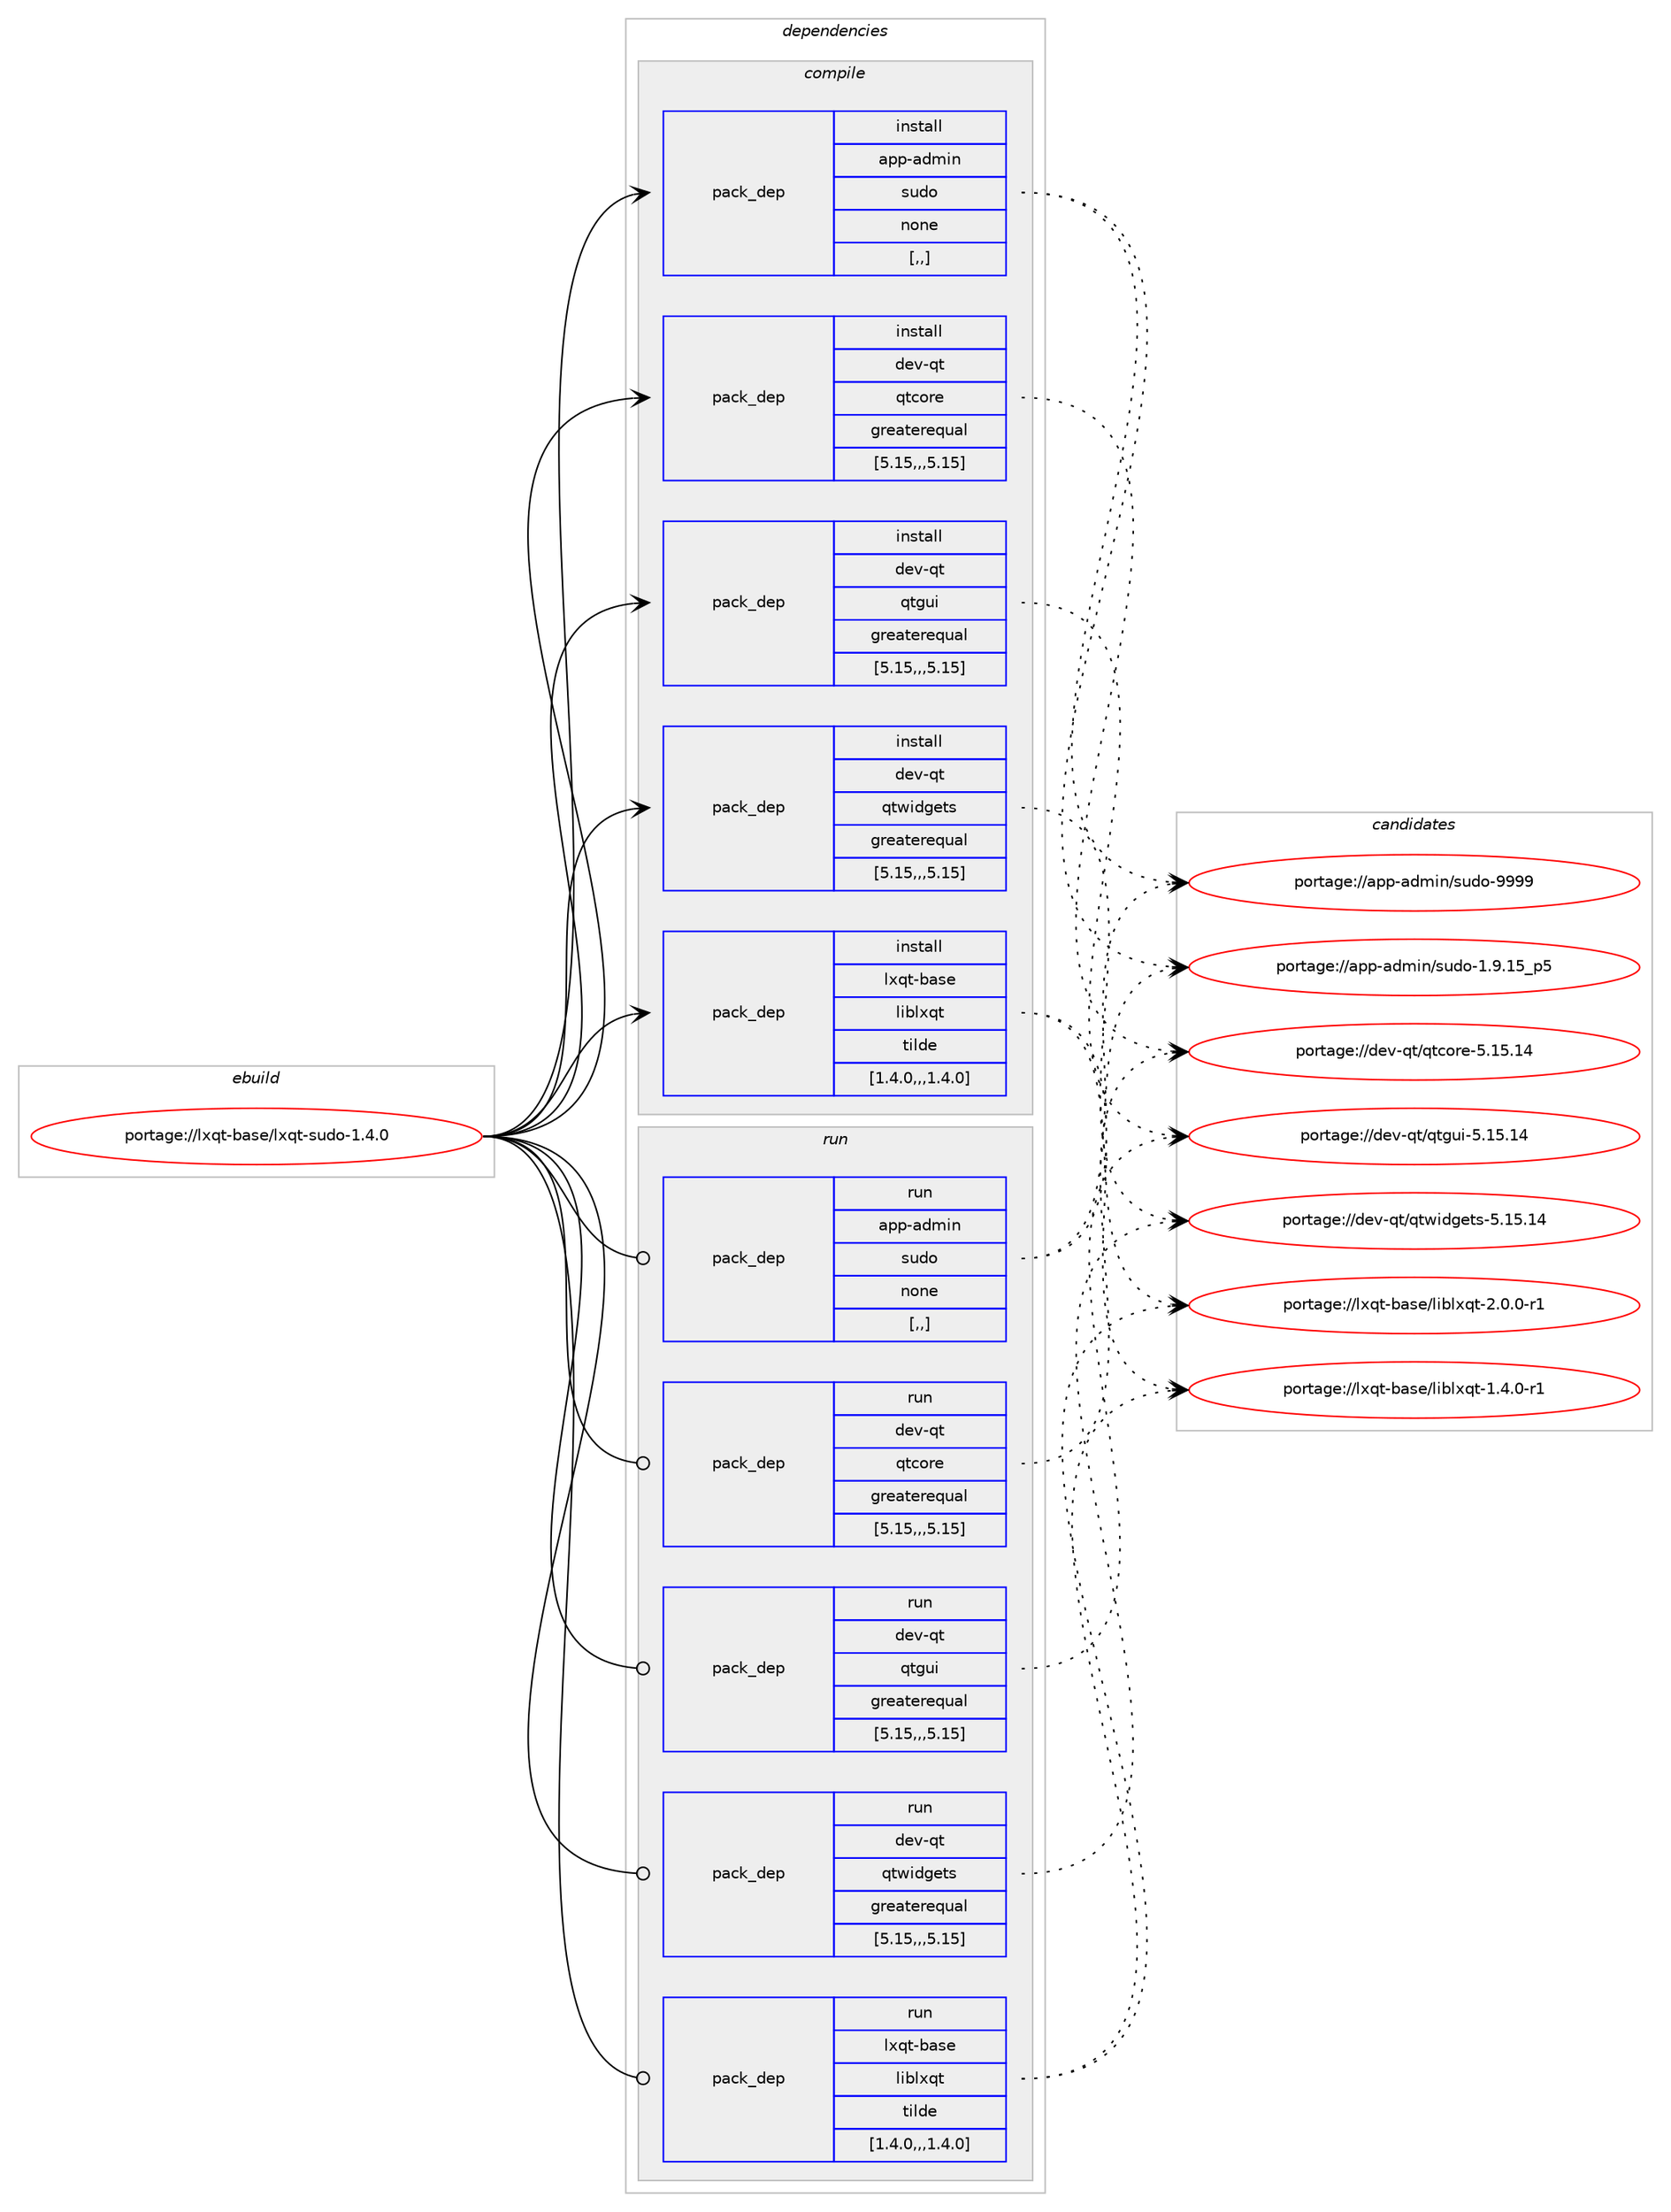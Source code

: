 digraph prolog {

# *************
# Graph options
# *************

newrank=true;
concentrate=true;
compound=true;
graph [rankdir=LR,fontname=Helvetica,fontsize=10,ranksep=1.5];#, ranksep=2.5, nodesep=0.2];
edge  [arrowhead=vee];
node  [fontname=Helvetica,fontsize=10];

# **********
# The ebuild
# **********

subgraph cluster_leftcol {
color=gray;
label=<<i>ebuild</i>>;
id [label="portage://lxqt-base/lxqt-sudo-1.4.0", color=red, width=4, href="../lxqt-base/lxqt-sudo-1.4.0.svg"];
}

# ****************
# The dependencies
# ****************

subgraph cluster_midcol {
color=gray;
label=<<i>dependencies</i>>;
subgraph cluster_compile {
fillcolor="#eeeeee";
style=filled;
label=<<i>compile</i>>;
subgraph pack203965 {
dependency275178 [label=<<TABLE BORDER="0" CELLBORDER="1" CELLSPACING="0" CELLPADDING="4" WIDTH="220"><TR><TD ROWSPAN="6" CELLPADDING="30">pack_dep</TD></TR><TR><TD WIDTH="110">install</TD></TR><TR><TD>app-admin</TD></TR><TR><TD>sudo</TD></TR><TR><TD>none</TD></TR><TR><TD>[,,]</TD></TR></TABLE>>, shape=none, color=blue];
}
id:e -> dependency275178:w [weight=20,style="solid",arrowhead="vee"];
subgraph pack203966 {
dependency275179 [label=<<TABLE BORDER="0" CELLBORDER="1" CELLSPACING="0" CELLPADDING="4" WIDTH="220"><TR><TD ROWSPAN="6" CELLPADDING="30">pack_dep</TD></TR><TR><TD WIDTH="110">install</TD></TR><TR><TD>dev-qt</TD></TR><TR><TD>qtcore</TD></TR><TR><TD>greaterequal</TD></TR><TR><TD>[5.15,,,5.15]</TD></TR></TABLE>>, shape=none, color=blue];
}
id:e -> dependency275179:w [weight=20,style="solid",arrowhead="vee"];
subgraph pack203967 {
dependency275180 [label=<<TABLE BORDER="0" CELLBORDER="1" CELLSPACING="0" CELLPADDING="4" WIDTH="220"><TR><TD ROWSPAN="6" CELLPADDING="30">pack_dep</TD></TR><TR><TD WIDTH="110">install</TD></TR><TR><TD>dev-qt</TD></TR><TR><TD>qtgui</TD></TR><TR><TD>greaterequal</TD></TR><TR><TD>[5.15,,,5.15]</TD></TR></TABLE>>, shape=none, color=blue];
}
id:e -> dependency275180:w [weight=20,style="solid",arrowhead="vee"];
subgraph pack203968 {
dependency275181 [label=<<TABLE BORDER="0" CELLBORDER="1" CELLSPACING="0" CELLPADDING="4" WIDTH="220"><TR><TD ROWSPAN="6" CELLPADDING="30">pack_dep</TD></TR><TR><TD WIDTH="110">install</TD></TR><TR><TD>dev-qt</TD></TR><TR><TD>qtwidgets</TD></TR><TR><TD>greaterequal</TD></TR><TR><TD>[5.15,,,5.15]</TD></TR></TABLE>>, shape=none, color=blue];
}
id:e -> dependency275181:w [weight=20,style="solid",arrowhead="vee"];
subgraph pack203969 {
dependency275182 [label=<<TABLE BORDER="0" CELLBORDER="1" CELLSPACING="0" CELLPADDING="4" WIDTH="220"><TR><TD ROWSPAN="6" CELLPADDING="30">pack_dep</TD></TR><TR><TD WIDTH="110">install</TD></TR><TR><TD>lxqt-base</TD></TR><TR><TD>liblxqt</TD></TR><TR><TD>tilde</TD></TR><TR><TD>[1.4.0,,,1.4.0]</TD></TR></TABLE>>, shape=none, color=blue];
}
id:e -> dependency275182:w [weight=20,style="solid",arrowhead="vee"];
}
subgraph cluster_compileandrun {
fillcolor="#eeeeee";
style=filled;
label=<<i>compile and run</i>>;
}
subgraph cluster_run {
fillcolor="#eeeeee";
style=filled;
label=<<i>run</i>>;
subgraph pack203970 {
dependency275183 [label=<<TABLE BORDER="0" CELLBORDER="1" CELLSPACING="0" CELLPADDING="4" WIDTH="220"><TR><TD ROWSPAN="6" CELLPADDING="30">pack_dep</TD></TR><TR><TD WIDTH="110">run</TD></TR><TR><TD>app-admin</TD></TR><TR><TD>sudo</TD></TR><TR><TD>none</TD></TR><TR><TD>[,,]</TD></TR></TABLE>>, shape=none, color=blue];
}
id:e -> dependency275183:w [weight=20,style="solid",arrowhead="odot"];
subgraph pack203971 {
dependency275184 [label=<<TABLE BORDER="0" CELLBORDER="1" CELLSPACING="0" CELLPADDING="4" WIDTH="220"><TR><TD ROWSPAN="6" CELLPADDING="30">pack_dep</TD></TR><TR><TD WIDTH="110">run</TD></TR><TR><TD>dev-qt</TD></TR><TR><TD>qtcore</TD></TR><TR><TD>greaterequal</TD></TR><TR><TD>[5.15,,,5.15]</TD></TR></TABLE>>, shape=none, color=blue];
}
id:e -> dependency275184:w [weight=20,style="solid",arrowhead="odot"];
subgraph pack203972 {
dependency275185 [label=<<TABLE BORDER="0" CELLBORDER="1" CELLSPACING="0" CELLPADDING="4" WIDTH="220"><TR><TD ROWSPAN="6" CELLPADDING="30">pack_dep</TD></TR><TR><TD WIDTH="110">run</TD></TR><TR><TD>dev-qt</TD></TR><TR><TD>qtgui</TD></TR><TR><TD>greaterequal</TD></TR><TR><TD>[5.15,,,5.15]</TD></TR></TABLE>>, shape=none, color=blue];
}
id:e -> dependency275185:w [weight=20,style="solid",arrowhead="odot"];
subgraph pack203973 {
dependency275186 [label=<<TABLE BORDER="0" CELLBORDER="1" CELLSPACING="0" CELLPADDING="4" WIDTH="220"><TR><TD ROWSPAN="6" CELLPADDING="30">pack_dep</TD></TR><TR><TD WIDTH="110">run</TD></TR><TR><TD>dev-qt</TD></TR><TR><TD>qtwidgets</TD></TR><TR><TD>greaterequal</TD></TR><TR><TD>[5.15,,,5.15]</TD></TR></TABLE>>, shape=none, color=blue];
}
id:e -> dependency275186:w [weight=20,style="solid",arrowhead="odot"];
subgraph pack203974 {
dependency275187 [label=<<TABLE BORDER="0" CELLBORDER="1" CELLSPACING="0" CELLPADDING="4" WIDTH="220"><TR><TD ROWSPAN="6" CELLPADDING="30">pack_dep</TD></TR><TR><TD WIDTH="110">run</TD></TR><TR><TD>lxqt-base</TD></TR><TR><TD>liblxqt</TD></TR><TR><TD>tilde</TD></TR><TR><TD>[1.4.0,,,1.4.0]</TD></TR></TABLE>>, shape=none, color=blue];
}
id:e -> dependency275187:w [weight=20,style="solid",arrowhead="odot"];
}
}

# **************
# The candidates
# **************

subgraph cluster_choices {
rank=same;
color=gray;
label=<<i>candidates</i>>;

subgraph choice203965 {
color=black;
nodesep=1;
choice971121124597100109105110471151171001114557575757 [label="portage://app-admin/sudo-9999", color=red, width=4,href="../app-admin/sudo-9999.svg"];
choice97112112459710010910511047115117100111454946574649539511253 [label="portage://app-admin/sudo-1.9.15_p5", color=red, width=4,href="../app-admin/sudo-1.9.15_p5.svg"];
dependency275178:e -> choice971121124597100109105110471151171001114557575757:w [style=dotted,weight="100"];
dependency275178:e -> choice97112112459710010910511047115117100111454946574649539511253:w [style=dotted,weight="100"];
}
subgraph choice203966 {
color=black;
nodesep=1;
choice1001011184511311647113116991111141014553464953464952 [label="portage://dev-qt/qtcore-5.15.14", color=red, width=4,href="../dev-qt/qtcore-5.15.14.svg"];
dependency275179:e -> choice1001011184511311647113116991111141014553464953464952:w [style=dotted,weight="100"];
}
subgraph choice203967 {
color=black;
nodesep=1;
choice10010111845113116471131161031171054553464953464952 [label="portage://dev-qt/qtgui-5.15.14", color=red, width=4,href="../dev-qt/qtgui-5.15.14.svg"];
dependency275180:e -> choice10010111845113116471131161031171054553464953464952:w [style=dotted,weight="100"];
}
subgraph choice203968 {
color=black;
nodesep=1;
choice10010111845113116471131161191051001031011161154553464953464952 [label="portage://dev-qt/qtwidgets-5.15.14", color=red, width=4,href="../dev-qt/qtwidgets-5.15.14.svg"];
dependency275181:e -> choice10010111845113116471131161191051001031011161154553464953464952:w [style=dotted,weight="100"];
}
subgraph choice203969 {
color=black;
nodesep=1;
choice10812011311645989711510147108105981081201131164550464846484511449 [label="portage://lxqt-base/liblxqt-2.0.0-r1", color=red, width=4,href="../lxqt-base/liblxqt-2.0.0-r1.svg"];
choice10812011311645989711510147108105981081201131164549465246484511449 [label="portage://lxqt-base/liblxqt-1.4.0-r1", color=red, width=4,href="../lxqt-base/liblxqt-1.4.0-r1.svg"];
dependency275182:e -> choice10812011311645989711510147108105981081201131164550464846484511449:w [style=dotted,weight="100"];
dependency275182:e -> choice10812011311645989711510147108105981081201131164549465246484511449:w [style=dotted,weight="100"];
}
subgraph choice203970 {
color=black;
nodesep=1;
choice971121124597100109105110471151171001114557575757 [label="portage://app-admin/sudo-9999", color=red, width=4,href="../app-admin/sudo-9999.svg"];
choice97112112459710010910511047115117100111454946574649539511253 [label="portage://app-admin/sudo-1.9.15_p5", color=red, width=4,href="../app-admin/sudo-1.9.15_p5.svg"];
dependency275183:e -> choice971121124597100109105110471151171001114557575757:w [style=dotted,weight="100"];
dependency275183:e -> choice97112112459710010910511047115117100111454946574649539511253:w [style=dotted,weight="100"];
}
subgraph choice203971 {
color=black;
nodesep=1;
choice1001011184511311647113116991111141014553464953464952 [label="portage://dev-qt/qtcore-5.15.14", color=red, width=4,href="../dev-qt/qtcore-5.15.14.svg"];
dependency275184:e -> choice1001011184511311647113116991111141014553464953464952:w [style=dotted,weight="100"];
}
subgraph choice203972 {
color=black;
nodesep=1;
choice10010111845113116471131161031171054553464953464952 [label="portage://dev-qt/qtgui-5.15.14", color=red, width=4,href="../dev-qt/qtgui-5.15.14.svg"];
dependency275185:e -> choice10010111845113116471131161031171054553464953464952:w [style=dotted,weight="100"];
}
subgraph choice203973 {
color=black;
nodesep=1;
choice10010111845113116471131161191051001031011161154553464953464952 [label="portage://dev-qt/qtwidgets-5.15.14", color=red, width=4,href="../dev-qt/qtwidgets-5.15.14.svg"];
dependency275186:e -> choice10010111845113116471131161191051001031011161154553464953464952:w [style=dotted,weight="100"];
}
subgraph choice203974 {
color=black;
nodesep=1;
choice10812011311645989711510147108105981081201131164550464846484511449 [label="portage://lxqt-base/liblxqt-2.0.0-r1", color=red, width=4,href="../lxqt-base/liblxqt-2.0.0-r1.svg"];
choice10812011311645989711510147108105981081201131164549465246484511449 [label="portage://lxqt-base/liblxqt-1.4.0-r1", color=red, width=4,href="../lxqt-base/liblxqt-1.4.0-r1.svg"];
dependency275187:e -> choice10812011311645989711510147108105981081201131164550464846484511449:w [style=dotted,weight="100"];
dependency275187:e -> choice10812011311645989711510147108105981081201131164549465246484511449:w [style=dotted,weight="100"];
}
}

}
